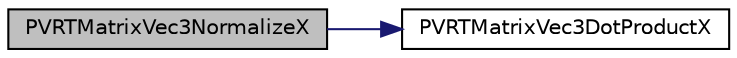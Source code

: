 digraph "PVRTMatrixVec3NormalizeX"
{
  edge [fontname="Helvetica",fontsize="10",labelfontname="Helvetica",labelfontsize="10"];
  node [fontname="Helvetica",fontsize="10",shape=record];
  rankdir="LR";
  Node1 [label="PVRTMatrixVec3NormalizeX",height=0.2,width=0.4,color="black", fillcolor="grey75", style="filled", fontcolor="black"];
  Node1 -> Node2 [color="midnightblue",fontsize="10",style="solid",fontname="Helvetica"];
  Node2 [label="PVRTMatrixVec3DotProductX",height=0.2,width=0.4,color="black", fillcolor="white", style="filled",URL="$_p_v_r_t_matrix_8h.html#ac908d01d6d545eb7c60eb6f67775f58c"];
}
